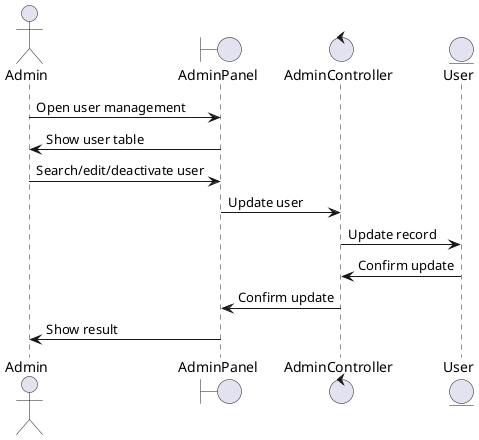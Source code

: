 @startuml ManageUserAccounts
actor Admin
boundary AdminPanel
control AdminController
entity User

Admin -> AdminPanel: Open user management
AdminPanel -> Admin: Show user table
Admin -> AdminPanel: Search/edit/deactivate user
AdminPanel -> AdminController: Update user
AdminController -> User: Update record
User -> AdminController: Confirm update
AdminController -> AdminPanel: Confirm update
AdminPanel -> Admin: Show result
@enduml
